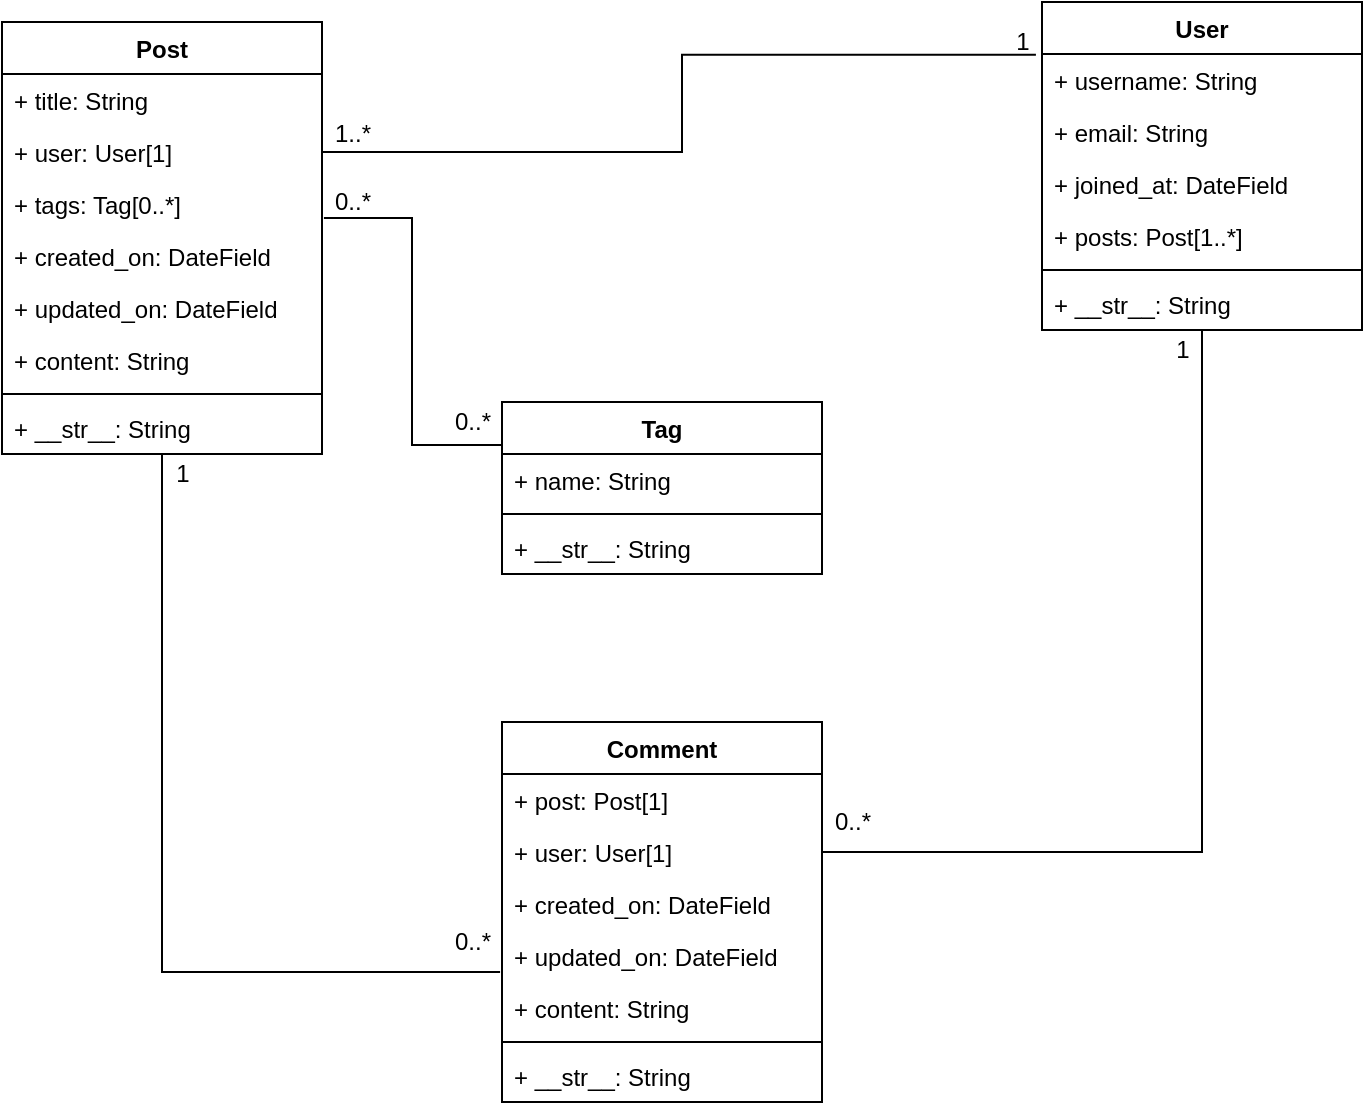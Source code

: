 <mxfile version="13.1.3" type="device"><diagram id="_Oy65fPmMggUFtugEWcU" name="Page-1"><mxGraphModel dx="1422" dy="883" grid="1" gridSize="10" guides="1" tooltips="1" connect="1" arrows="1" fold="1" page="1" pageScale="1" pageWidth="850" pageHeight="1100" math="0" shadow="0"><root><mxCell id="0"/><mxCell id="1" parent="0"/><mxCell id="481wRBYfWMF_6g8AfNuT-88" style="edgeStyle=orthogonalEdgeStyle;rounded=0;orthogonalLoop=1;jettySize=auto;html=1;entryX=-0.006;entryY=0.808;entryDx=0;entryDy=0;entryPerimeter=0;shadow=0;endArrow=none;endFill=0;strokeColor=#000000;" edge="1" parent="1" source="481wRBYfWMF_6g8AfNuT-55" target="481wRBYfWMF_6g8AfNuT-84"><mxGeometry relative="1" as="geometry"/></mxCell><mxCell id="481wRBYfWMF_6g8AfNuT-55" value="Post" style="swimlane;fontStyle=1;align=center;verticalAlign=top;childLayout=stackLayout;horizontal=1;startSize=26;horizontalStack=0;resizeParent=1;resizeParentMax=0;resizeLast=0;collapsible=1;marginBottom=0;" vertex="1" parent="1"><mxGeometry x="80" y="130" width="160" height="216" as="geometry"/></mxCell><mxCell id="481wRBYfWMF_6g8AfNuT-56" value="+ title: String&#xA;" style="text;strokeColor=none;fillColor=none;align=left;verticalAlign=top;spacingLeft=4;spacingRight=4;overflow=hidden;rotatable=0;points=[[0,0.5],[1,0.5]];portConstraint=eastwest;" vertex="1" parent="481wRBYfWMF_6g8AfNuT-55"><mxGeometry y="26" width="160" height="26" as="geometry"/></mxCell><mxCell id="481wRBYfWMF_6g8AfNuT-62" value="+ user: User[1]" style="text;strokeColor=none;fillColor=none;align=left;verticalAlign=top;spacingLeft=4;spacingRight=4;overflow=hidden;rotatable=0;points=[[0,0.5],[1,0.5]];portConstraint=eastwest;" vertex="1" parent="481wRBYfWMF_6g8AfNuT-55"><mxGeometry y="52" width="160" height="26" as="geometry"/></mxCell><mxCell id="481wRBYfWMF_6g8AfNuT-63" value="+ tags: Tag[0..*]" style="text;strokeColor=none;fillColor=none;align=left;verticalAlign=top;spacingLeft=4;spacingRight=4;overflow=hidden;rotatable=0;points=[[0,0.5],[1,0.5]];portConstraint=eastwest;" vertex="1" parent="481wRBYfWMF_6g8AfNuT-55"><mxGeometry y="78" width="160" height="26" as="geometry"/></mxCell><mxCell id="481wRBYfWMF_6g8AfNuT-77" value="+ created_on: DateField" style="text;strokeColor=none;fillColor=none;align=left;verticalAlign=top;spacingLeft=4;spacingRight=4;overflow=hidden;rotatable=0;points=[[0,0.5],[1,0.5]];portConstraint=eastwest;" vertex="1" parent="481wRBYfWMF_6g8AfNuT-55"><mxGeometry y="104" width="160" height="26" as="geometry"/></mxCell><mxCell id="481wRBYfWMF_6g8AfNuT-78" value="+ updated_on: DateField" style="text;strokeColor=none;fillColor=none;align=left;verticalAlign=top;spacingLeft=4;spacingRight=4;overflow=hidden;rotatable=0;points=[[0,0.5],[1,0.5]];portConstraint=eastwest;" vertex="1" parent="481wRBYfWMF_6g8AfNuT-55"><mxGeometry y="130" width="160" height="26" as="geometry"/></mxCell><mxCell id="481wRBYfWMF_6g8AfNuT-68" value="+ content: String" style="text;strokeColor=none;fillColor=none;align=left;verticalAlign=top;spacingLeft=4;spacingRight=4;overflow=hidden;rotatable=0;points=[[0,0.5],[1,0.5]];portConstraint=eastwest;" vertex="1" parent="481wRBYfWMF_6g8AfNuT-55"><mxGeometry y="156" width="160" height="26" as="geometry"/></mxCell><mxCell id="481wRBYfWMF_6g8AfNuT-57" value="" style="line;strokeWidth=1;fillColor=none;align=left;verticalAlign=middle;spacingTop=-1;spacingLeft=3;spacingRight=3;rotatable=0;labelPosition=right;points=[];portConstraint=eastwest;" vertex="1" parent="481wRBYfWMF_6g8AfNuT-55"><mxGeometry y="182" width="160" height="8" as="geometry"/></mxCell><mxCell id="481wRBYfWMF_6g8AfNuT-58" value="+ __str__: String" style="text;strokeColor=none;fillColor=none;align=left;verticalAlign=top;spacingLeft=4;spacingRight=4;overflow=hidden;rotatable=0;points=[[0,0.5],[1,0.5]];portConstraint=eastwest;" vertex="1" parent="481wRBYfWMF_6g8AfNuT-55"><mxGeometry y="190" width="160" height="26" as="geometry"/></mxCell><mxCell id="481wRBYfWMF_6g8AfNuT-64" value="Tag" style="swimlane;fontStyle=1;align=center;verticalAlign=top;childLayout=stackLayout;horizontal=1;startSize=26;horizontalStack=0;resizeParent=1;resizeParentMax=0;resizeLast=0;collapsible=1;marginBottom=0;" vertex="1" parent="1"><mxGeometry x="330" y="320" width="160" height="86" as="geometry"/></mxCell><mxCell id="481wRBYfWMF_6g8AfNuT-65" value="+ name: String" style="text;strokeColor=none;fillColor=none;align=left;verticalAlign=top;spacingLeft=4;spacingRight=4;overflow=hidden;rotatable=0;points=[[0,0.5],[1,0.5]];portConstraint=eastwest;" vertex="1" parent="481wRBYfWMF_6g8AfNuT-64"><mxGeometry y="26" width="160" height="26" as="geometry"/></mxCell><mxCell id="481wRBYfWMF_6g8AfNuT-66" value="" style="line;strokeWidth=1;fillColor=none;align=left;verticalAlign=middle;spacingTop=-1;spacingLeft=3;spacingRight=3;rotatable=0;labelPosition=right;points=[];portConstraint=eastwest;" vertex="1" parent="481wRBYfWMF_6g8AfNuT-64"><mxGeometry y="52" width="160" height="8" as="geometry"/></mxCell><mxCell id="481wRBYfWMF_6g8AfNuT-67" value="+ __str__: String" style="text;strokeColor=none;fillColor=none;align=left;verticalAlign=top;spacingLeft=4;spacingRight=4;overflow=hidden;rotatable=0;points=[[0,0.5],[1,0.5]];portConstraint=eastwest;" vertex="1" parent="481wRBYfWMF_6g8AfNuT-64"><mxGeometry y="60" width="160" height="26" as="geometry"/></mxCell><mxCell id="481wRBYfWMF_6g8AfNuT-69" style="edgeStyle=orthogonalEdgeStyle;rounded=0;orthogonalLoop=1;jettySize=auto;html=1;entryX=0;entryY=0.25;entryDx=0;entryDy=0;shadow=0;endArrow=none;endFill=0;strokeColor=#000000;exitX=1.006;exitY=0.769;exitDx=0;exitDy=0;exitPerimeter=0;" edge="1" parent="1" source="481wRBYfWMF_6g8AfNuT-63" target="481wRBYfWMF_6g8AfNuT-64"><mxGeometry relative="1" as="geometry"/></mxCell><mxCell id="481wRBYfWMF_6g8AfNuT-70" value="0..*" style="text;html=1;align=center;verticalAlign=middle;resizable=0;points=[];autosize=1;" vertex="1" parent="1"><mxGeometry x="240" y="210" width="30" height="20" as="geometry"/></mxCell><mxCell id="481wRBYfWMF_6g8AfNuT-73" style="edgeStyle=orthogonalEdgeStyle;rounded=0;orthogonalLoop=1;jettySize=auto;html=1;entryX=-0.019;entryY=0.161;entryDx=0;entryDy=0;entryPerimeter=0;shadow=0;endArrow=none;endFill=0;strokeColor=#000000;" edge="1" parent="1" source="481wRBYfWMF_6g8AfNuT-62" target="481wRBYfWMF_6g8AfNuT-51"><mxGeometry relative="1" as="geometry"/></mxCell><mxCell id="481wRBYfWMF_6g8AfNuT-74" value="0..*" style="text;html=1;align=center;verticalAlign=middle;resizable=0;points=[];autosize=1;" vertex="1" parent="1"><mxGeometry x="300" y="320" width="30" height="20" as="geometry"/></mxCell><mxCell id="481wRBYfWMF_6g8AfNuT-75" value="1..*" style="text;html=1;align=center;verticalAlign=middle;resizable=0;points=[];autosize=1;" vertex="1" parent="1"><mxGeometry x="240" y="176" width="30" height="20" as="geometry"/></mxCell><mxCell id="481wRBYfWMF_6g8AfNuT-76" value="1" style="text;html=1;align=center;verticalAlign=middle;resizable=0;points=[];autosize=1;" vertex="1" parent="1"><mxGeometry x="580" y="130" width="20" height="20" as="geometry"/></mxCell><mxCell id="481wRBYfWMF_6g8AfNuT-79" value="Comment" style="swimlane;fontStyle=1;align=center;verticalAlign=top;childLayout=stackLayout;horizontal=1;startSize=26;horizontalStack=0;resizeParent=1;resizeParentMax=0;resizeLast=0;collapsible=1;marginBottom=0;" vertex="1" parent="1"><mxGeometry x="330" y="480" width="160" height="190" as="geometry"/></mxCell><mxCell id="481wRBYfWMF_6g8AfNuT-90" value="+ post: Post[1]" style="text;strokeColor=none;fillColor=none;align=left;verticalAlign=top;spacingLeft=4;spacingRight=4;overflow=hidden;rotatable=0;points=[[0,0.5],[1,0.5]];portConstraint=eastwest;" vertex="1" parent="481wRBYfWMF_6g8AfNuT-79"><mxGeometry y="26" width="160" height="26" as="geometry"/></mxCell><mxCell id="481wRBYfWMF_6g8AfNuT-81" value="+ user: User[1]" style="text;strokeColor=none;fillColor=none;align=left;verticalAlign=top;spacingLeft=4;spacingRight=4;overflow=hidden;rotatable=0;points=[[0,0.5],[1,0.5]];portConstraint=eastwest;" vertex="1" parent="481wRBYfWMF_6g8AfNuT-79"><mxGeometry y="52" width="160" height="26" as="geometry"/></mxCell><mxCell id="481wRBYfWMF_6g8AfNuT-83" value="+ created_on: DateField" style="text;strokeColor=none;fillColor=none;align=left;verticalAlign=top;spacingLeft=4;spacingRight=4;overflow=hidden;rotatable=0;points=[[0,0.5],[1,0.5]];portConstraint=eastwest;" vertex="1" parent="481wRBYfWMF_6g8AfNuT-79"><mxGeometry y="78" width="160" height="26" as="geometry"/></mxCell><mxCell id="481wRBYfWMF_6g8AfNuT-84" value="+ updated_on: DateField" style="text;strokeColor=none;fillColor=none;align=left;verticalAlign=top;spacingLeft=4;spacingRight=4;overflow=hidden;rotatable=0;points=[[0,0.5],[1,0.5]];portConstraint=eastwest;" vertex="1" parent="481wRBYfWMF_6g8AfNuT-79"><mxGeometry y="104" width="160" height="26" as="geometry"/></mxCell><mxCell id="481wRBYfWMF_6g8AfNuT-85" value="+ content: String" style="text;strokeColor=none;fillColor=none;align=left;verticalAlign=top;spacingLeft=4;spacingRight=4;overflow=hidden;rotatable=0;points=[[0,0.5],[1,0.5]];portConstraint=eastwest;" vertex="1" parent="481wRBYfWMF_6g8AfNuT-79"><mxGeometry y="130" width="160" height="26" as="geometry"/></mxCell><mxCell id="481wRBYfWMF_6g8AfNuT-86" value="" style="line;strokeWidth=1;fillColor=none;align=left;verticalAlign=middle;spacingTop=-1;spacingLeft=3;spacingRight=3;rotatable=0;labelPosition=right;points=[];portConstraint=eastwest;" vertex="1" parent="481wRBYfWMF_6g8AfNuT-79"><mxGeometry y="156" width="160" height="8" as="geometry"/></mxCell><mxCell id="481wRBYfWMF_6g8AfNuT-87" value="+ __str__: String" style="text;strokeColor=none;fillColor=none;align=left;verticalAlign=top;spacingLeft=4;spacingRight=4;overflow=hidden;rotatable=0;points=[[0,0.5],[1,0.5]];portConstraint=eastwest;" vertex="1" parent="481wRBYfWMF_6g8AfNuT-79"><mxGeometry y="164" width="160" height="26" as="geometry"/></mxCell><mxCell id="481wRBYfWMF_6g8AfNuT-89" value="0..*" style="text;html=1;align=center;verticalAlign=middle;resizable=0;points=[];autosize=1;" vertex="1" parent="1"><mxGeometry x="300" y="580" width="30" height="20" as="geometry"/></mxCell><mxCell id="481wRBYfWMF_6g8AfNuT-91" value="1" style="text;html=1;align=center;verticalAlign=middle;resizable=0;points=[];autosize=1;" vertex="1" parent="1"><mxGeometry x="160" y="346" width="20" height="20" as="geometry"/></mxCell><mxCell id="481wRBYfWMF_6g8AfNuT-92" style="edgeStyle=orthogonalEdgeStyle;rounded=0;orthogonalLoop=1;jettySize=auto;html=1;exitX=1;exitY=0.5;exitDx=0;exitDy=0;entryX=0.5;entryY=1;entryDx=0;entryDy=0;shadow=0;endArrow=none;endFill=0;strokeColor=#000000;" edge="1" parent="1" source="481wRBYfWMF_6g8AfNuT-81" target="481wRBYfWMF_6g8AfNuT-51"><mxGeometry relative="1" as="geometry"/></mxCell><mxCell id="481wRBYfWMF_6g8AfNuT-93" value="0..*" style="text;html=1;align=center;verticalAlign=middle;resizable=0;points=[];autosize=1;" vertex="1" parent="1"><mxGeometry x="490" y="520" width="30" height="20" as="geometry"/></mxCell><mxCell id="481wRBYfWMF_6g8AfNuT-94" value="1" style="text;html=1;align=center;verticalAlign=middle;resizable=0;points=[];autosize=1;" vertex="1" parent="1"><mxGeometry x="660" y="284" width="20" height="20" as="geometry"/></mxCell><mxCell id="481wRBYfWMF_6g8AfNuT-51" value="User" style="swimlane;fontStyle=1;align=center;verticalAlign=top;childLayout=stackLayout;horizontal=1;startSize=26;horizontalStack=0;resizeParent=1;resizeParentMax=0;resizeLast=0;collapsible=1;marginBottom=0;" vertex="1" parent="1"><mxGeometry x="600" y="120" width="160" height="164" as="geometry"/></mxCell><mxCell id="481wRBYfWMF_6g8AfNuT-52" value="+ username: String" style="text;strokeColor=none;fillColor=none;align=left;verticalAlign=top;spacingLeft=4;spacingRight=4;overflow=hidden;rotatable=0;points=[[0,0.5],[1,0.5]];portConstraint=eastwest;" vertex="1" parent="481wRBYfWMF_6g8AfNuT-51"><mxGeometry y="26" width="160" height="26" as="geometry"/></mxCell><mxCell id="481wRBYfWMF_6g8AfNuT-95" value="+ email: String" style="text;strokeColor=none;fillColor=none;align=left;verticalAlign=top;spacingLeft=4;spacingRight=4;overflow=hidden;rotatable=0;points=[[0,0.5],[1,0.5]];portConstraint=eastwest;" vertex="1" parent="481wRBYfWMF_6g8AfNuT-51"><mxGeometry y="52" width="160" height="26" as="geometry"/></mxCell><mxCell id="481wRBYfWMF_6g8AfNuT-96" value="+ joined_at: DateField" style="text;strokeColor=none;fillColor=none;align=left;verticalAlign=top;spacingLeft=4;spacingRight=4;overflow=hidden;rotatable=0;points=[[0,0.5],[1,0.5]];portConstraint=eastwest;" vertex="1" parent="481wRBYfWMF_6g8AfNuT-51"><mxGeometry y="78" width="160" height="26" as="geometry"/></mxCell><mxCell id="481wRBYfWMF_6g8AfNuT-61" value="+ posts: Post[1..*]" style="text;strokeColor=none;fillColor=none;align=left;verticalAlign=top;spacingLeft=4;spacingRight=4;overflow=hidden;rotatable=0;points=[[0,0.5],[1,0.5]];portConstraint=eastwest;" vertex="1" parent="481wRBYfWMF_6g8AfNuT-51"><mxGeometry y="104" width="160" height="26" as="geometry"/></mxCell><mxCell id="481wRBYfWMF_6g8AfNuT-53" value="" style="line;strokeWidth=1;fillColor=none;align=left;verticalAlign=middle;spacingTop=-1;spacingLeft=3;spacingRight=3;rotatable=0;labelPosition=right;points=[];portConstraint=eastwest;" vertex="1" parent="481wRBYfWMF_6g8AfNuT-51"><mxGeometry y="130" width="160" height="8" as="geometry"/></mxCell><mxCell id="481wRBYfWMF_6g8AfNuT-54" value="+ __str__: String" style="text;strokeColor=none;fillColor=none;align=left;verticalAlign=top;spacingLeft=4;spacingRight=4;overflow=hidden;rotatable=0;points=[[0,0.5],[1,0.5]];portConstraint=eastwest;" vertex="1" parent="481wRBYfWMF_6g8AfNuT-51"><mxGeometry y="138" width="160" height="26" as="geometry"/></mxCell></root></mxGraphModel></diagram></mxfile>